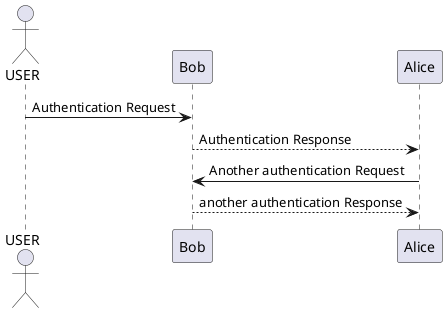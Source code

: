 @startuml
actor USER
USER -> Bob: Authentication Request
Bob --> Alice: Authentication Response

Alice -> Bob: Another authentication Request
Alice <-- Bob: another authentication Response

@enduml